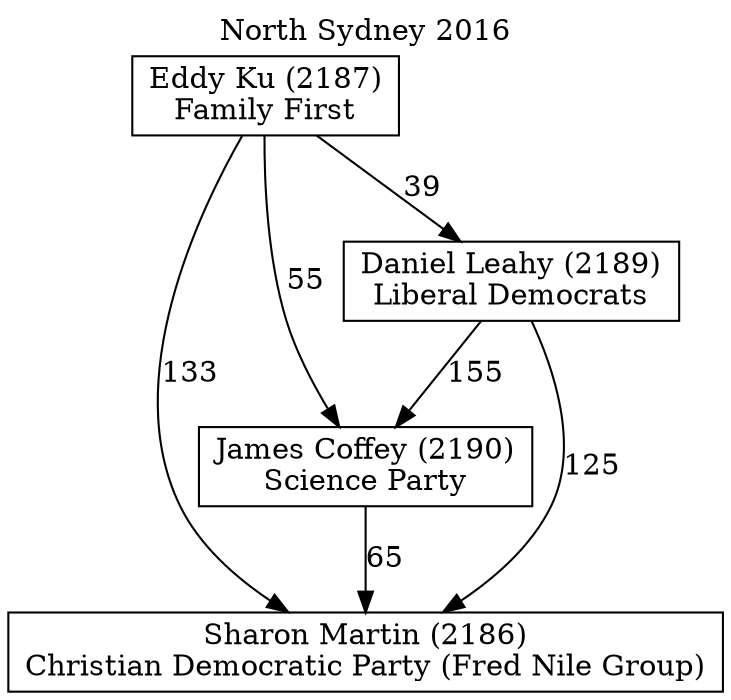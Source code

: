 // House preference flow
digraph "Sharon Martin (2186)_North Sydney_2016" {
	graph [label="North Sydney 2016" labelloc=t mclimit=10]
	node [shape=box]
	"Sharon Martin (2186)" [label="Sharon Martin (2186)
Christian Democratic Party (Fred Nile Group)"]
	"James Coffey (2190)" [label="James Coffey (2190)
Science Party"]
	"Daniel Leahy (2189)" [label="Daniel Leahy (2189)
Liberal Democrats"]
	"Eddy Ku (2187)" [label="Eddy Ku (2187)
Family First"]
	"James Coffey (2190)" -> "Sharon Martin (2186)" [label=65]
	"Daniel Leahy (2189)" -> "James Coffey (2190)" [label=155]
	"Eddy Ku (2187)" -> "Daniel Leahy (2189)" [label=39]
	"Daniel Leahy (2189)" -> "Sharon Martin (2186)" [label=125]
	"Eddy Ku (2187)" -> "Sharon Martin (2186)" [label=133]
	"Eddy Ku (2187)" -> "James Coffey (2190)" [label=55]
}
